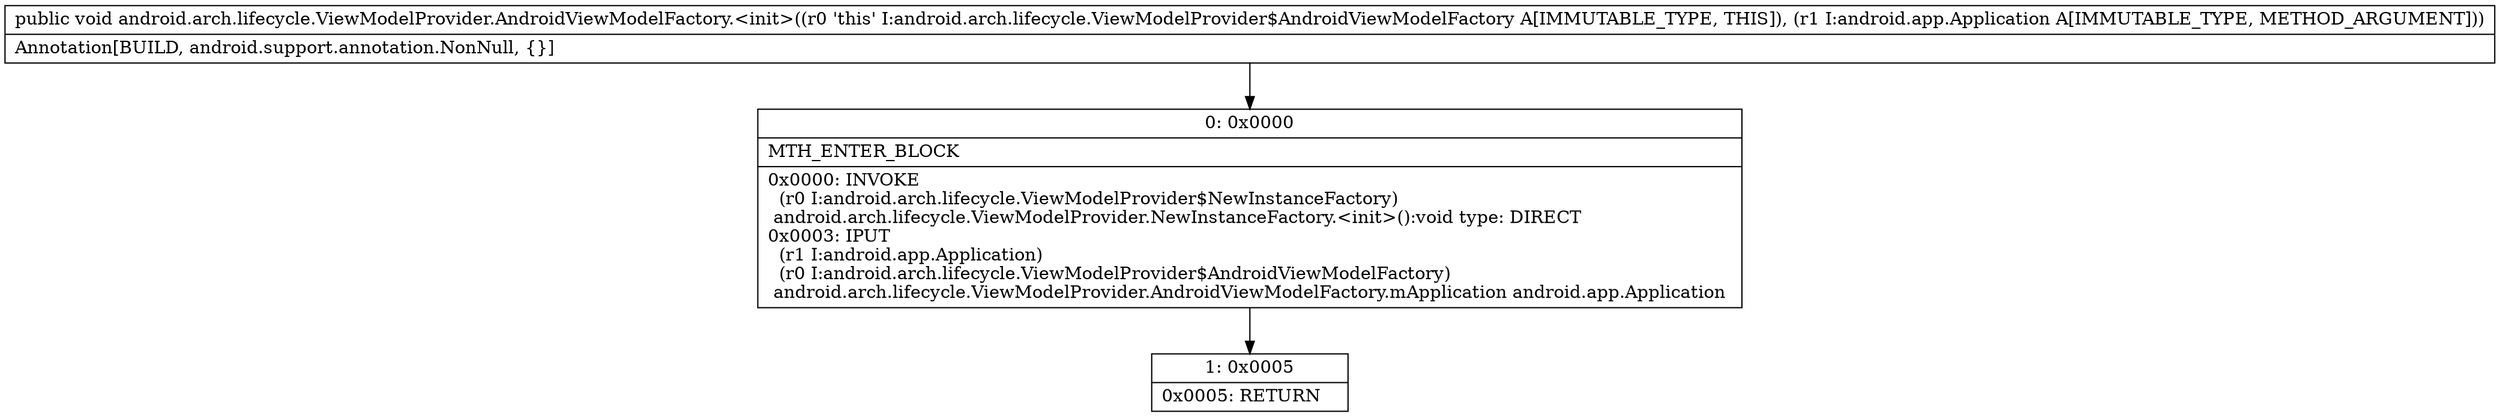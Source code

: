 digraph "CFG forandroid.arch.lifecycle.ViewModelProvider.AndroidViewModelFactory.\<init\>(Landroid\/app\/Application;)V" {
Node_0 [shape=record,label="{0\:\ 0x0000|MTH_ENTER_BLOCK\l|0x0000: INVOKE  \l  (r0 I:android.arch.lifecycle.ViewModelProvider$NewInstanceFactory)\l android.arch.lifecycle.ViewModelProvider.NewInstanceFactory.\<init\>():void type: DIRECT \l0x0003: IPUT  \l  (r1 I:android.app.Application)\l  (r0 I:android.arch.lifecycle.ViewModelProvider$AndroidViewModelFactory)\l android.arch.lifecycle.ViewModelProvider.AndroidViewModelFactory.mApplication android.app.Application \l}"];
Node_1 [shape=record,label="{1\:\ 0x0005|0x0005: RETURN   \l}"];
MethodNode[shape=record,label="{public void android.arch.lifecycle.ViewModelProvider.AndroidViewModelFactory.\<init\>((r0 'this' I:android.arch.lifecycle.ViewModelProvider$AndroidViewModelFactory A[IMMUTABLE_TYPE, THIS]), (r1 I:android.app.Application A[IMMUTABLE_TYPE, METHOD_ARGUMENT]))  | Annotation[BUILD, android.support.annotation.NonNull, \{\}]\l}"];
MethodNode -> Node_0;
Node_0 -> Node_1;
}

